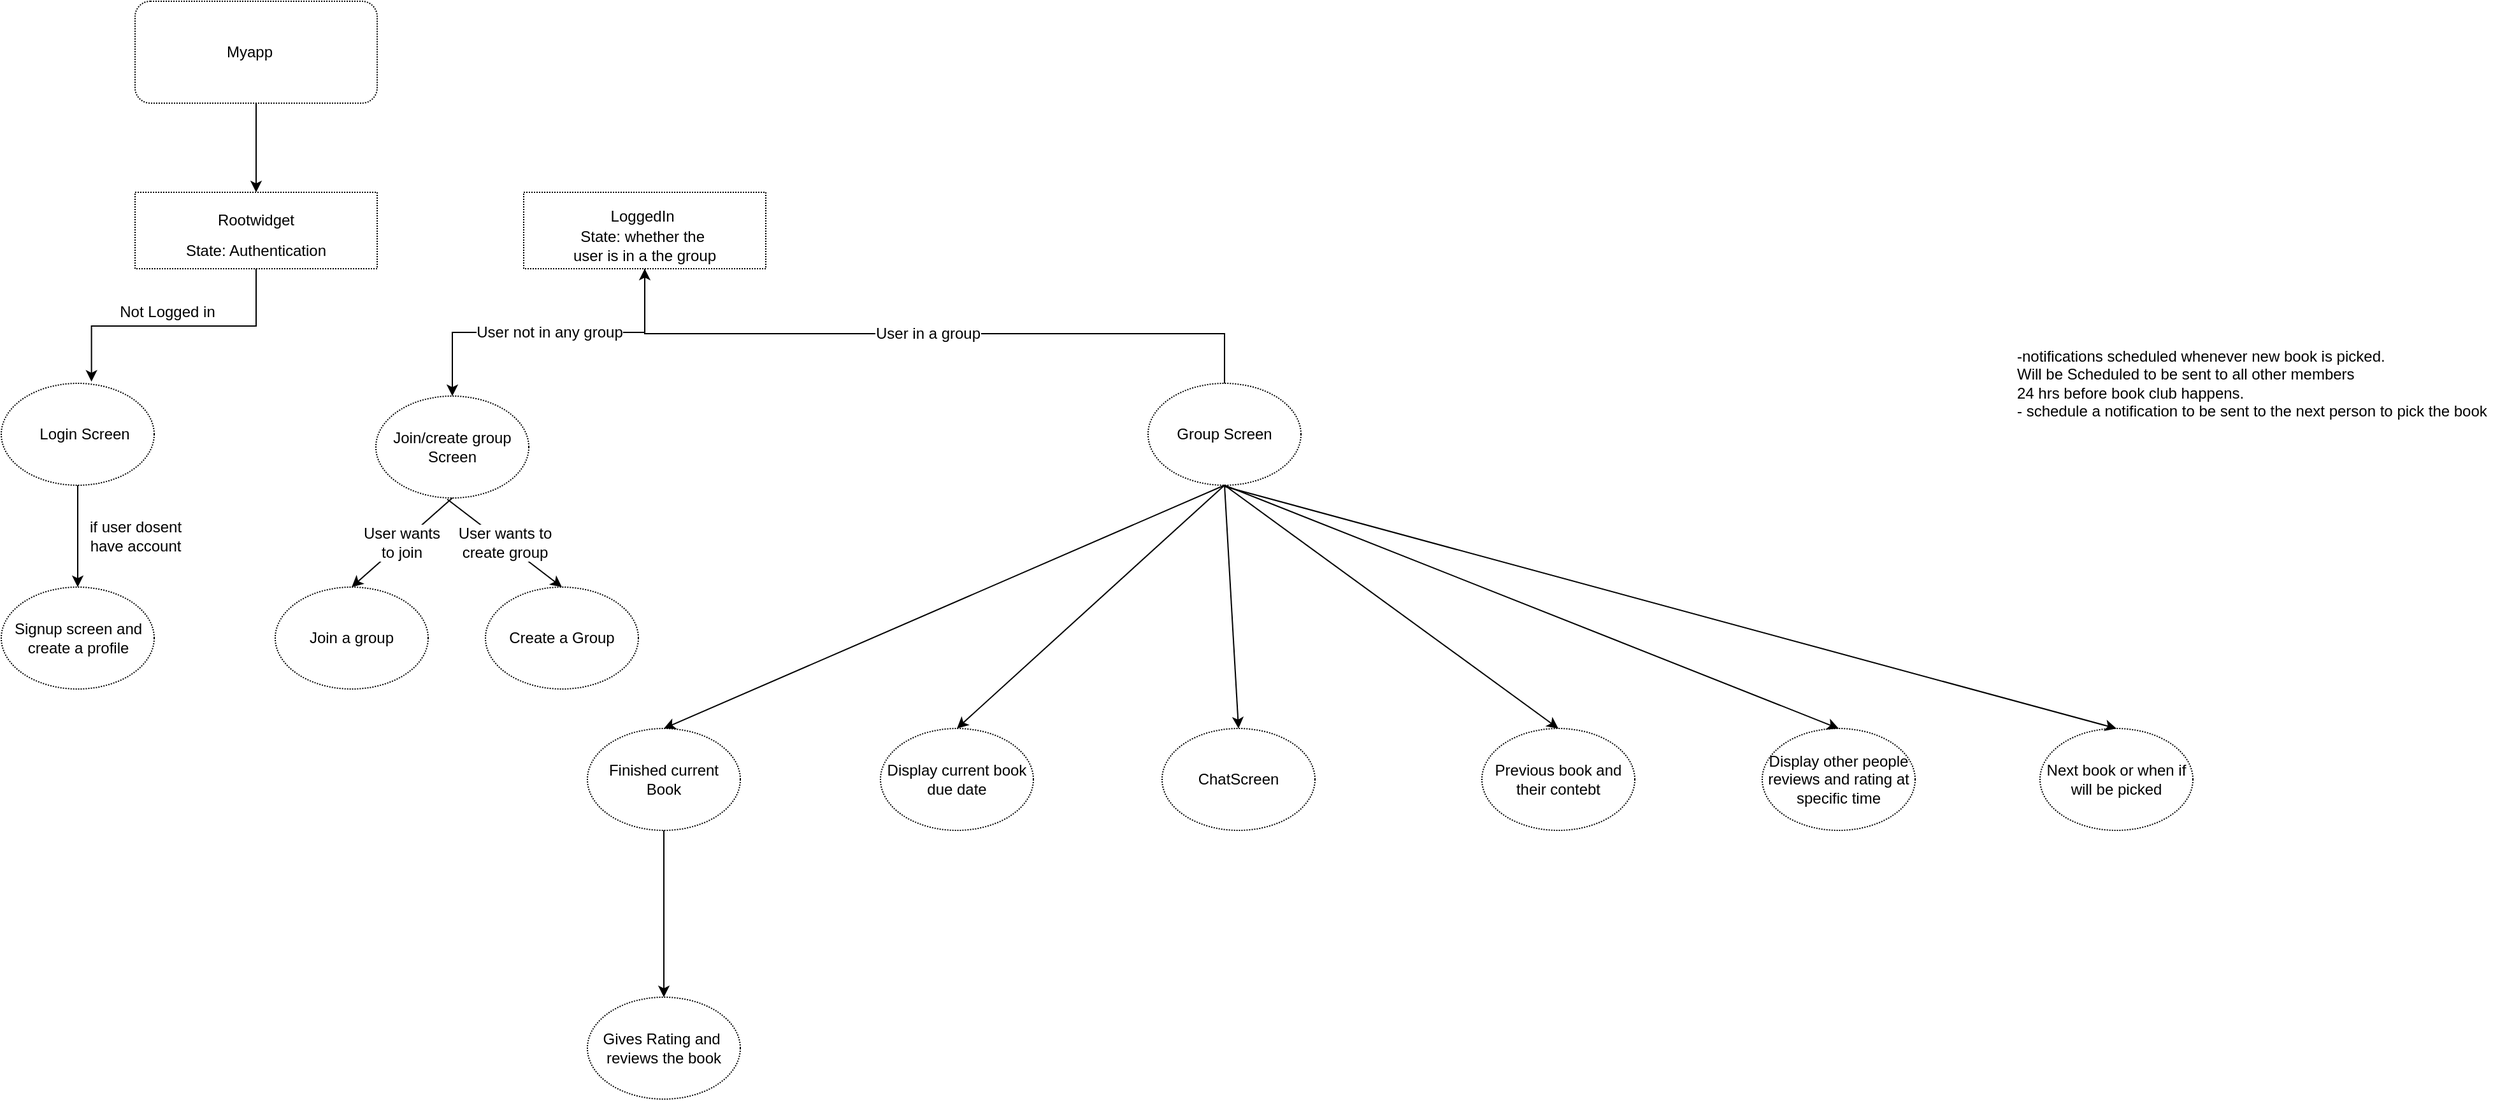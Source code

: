 <mxfile version="13.1.3" type="google"><diagram id="6ijygiH1e2IHuZjVnugx" name="Page-1"><mxGraphModel dx="1051" dy="358" grid="1" gridSize="10" guides="1" tooltips="1" connect="1" arrows="1" fold="1" page="1" pageScale="1" pageWidth="850" pageHeight="1100" math="0" shadow="0"><root><mxCell id="0"/><mxCell id="1" parent="0"/><mxCell id="6CIBxkzirCedEWKPa4lI-12" value="" style="edgeStyle=orthogonalEdgeStyle;rounded=0;orthogonalLoop=1;jettySize=auto;html=1;fontSize=20;" parent="1" source="6CIBxkzirCedEWKPa4lI-7" target="6CIBxkzirCedEWKPa4lI-10" edge="1"><mxGeometry relative="1" as="geometry"/></mxCell><mxCell id="6CIBxkzirCedEWKPa4lI-7" value="" style="rounded=1;whiteSpace=wrap;html=1;dashed=1;dashPattern=1 1;strokeWidth=1;fontSize=20;" parent="1" vertex="1"><mxGeometry x="175" y="99" width="190" height="80" as="geometry"/></mxCell><mxCell id="6CIBxkzirCedEWKPa4lI-9" value="Myapp" style="text;html=1;strokeColor=none;fillColor=none;align=center;verticalAlign=middle;whiteSpace=wrap;rounded=0;dashed=1;dashPattern=1 1;fontSize=12;" parent="1" vertex="1"><mxGeometry x="245" y="129" width="40" height="20" as="geometry"/></mxCell><mxCell id="6CIBxkzirCedEWKPa4lI-22" value="" style="edgeStyle=orthogonalEdgeStyle;rounded=0;orthogonalLoop=1;jettySize=auto;html=1;fontSize=12;entryX=0.59;entryY=-0.017;entryDx=0;entryDy=0;entryPerimeter=0;" parent="1" source="6CIBxkzirCedEWKPa4lI-10" target="6CIBxkzirCedEWKPa4lI-14" edge="1"><mxGeometry relative="1" as="geometry"><mxPoint x="270" y="389" as="targetPoint"/></mxGeometry></mxCell><mxCell id="6CIBxkzirCedEWKPa4lI-10" value="&lt;span style=&quot;font-size: 12px&quot;&gt;Rootwidget&lt;/span&gt;&lt;br style=&quot;font-size: 12px&quot;&gt;&lt;span style=&quot;font-size: 12px&quot;&gt;State: Authentication&lt;/span&gt;" style="rounded=0;whiteSpace=wrap;html=1;dashed=1;dashPattern=1 1;strokeWidth=1;fontSize=20;" parent="1" vertex="1"><mxGeometry x="175" y="249" width="190" height="60" as="geometry"/></mxCell><mxCell id="6CIBxkzirCedEWKPa4lI-26" value="" style="edgeStyle=orthogonalEdgeStyle;rounded=0;orthogonalLoop=1;jettySize=auto;html=1;fontSize=12;" parent="1" source="6CIBxkzirCedEWKPa4lI-14" target="6CIBxkzirCedEWKPa4lI-25" edge="1"><mxGeometry relative="1" as="geometry"/></mxCell><mxCell id="6CIBxkzirCedEWKPa4lI-14" value="" style="ellipse;whiteSpace=wrap;html=1;dashed=1;dashPattern=1 1;strokeWidth=1;fontSize=12;" parent="1" vertex="1"><mxGeometry x="70" y="399" width="120" height="80" as="geometry"/></mxCell><mxCell id="6CIBxkzirCedEWKPa4lI-25" value="" style="ellipse;whiteSpace=wrap;html=1;dashed=1;dashPattern=1 1;strokeWidth=1;fontSize=12;" parent="1" vertex="1"><mxGeometry x="70" y="559" width="120" height="80" as="geometry"/></mxCell><mxCell id="6CIBxkzirCedEWKPa4lI-23" value="Not Logged in" style="text;html=1;align=center;verticalAlign=middle;resizable=0;points=[];autosize=1;fontSize=12;" parent="1" vertex="1"><mxGeometry x="155" y="333" width="90" height="20" as="geometry"/></mxCell><mxCell id="6CIBxkzirCedEWKPa4lI-24" value="Login Screen&lt;br&gt;" style="text;html=1;align=center;verticalAlign=middle;resizable=0;points=[];autosize=1;fontSize=12;" parent="1" vertex="1"><mxGeometry x="90" y="429" width="90" height="20" as="geometry"/></mxCell><mxCell id="6CIBxkzirCedEWKPa4lI-27" value="Signup screen and &lt;br&gt;create a profile" style="text;html=1;align=center;verticalAlign=middle;resizable=0;points=[];autosize=1;fontSize=12;" parent="1" vertex="1"><mxGeometry x="70" y="584" width="120" height="30" as="geometry"/></mxCell><mxCell id="6CIBxkzirCedEWKPa4lI-28" value="if user dosent &lt;br&gt;have account" style="text;html=1;align=center;verticalAlign=middle;resizable=0;points=[];autosize=1;fontSize=12;" parent="1" vertex="1"><mxGeometry x="130" y="504" width="90" height="30" as="geometry"/></mxCell><mxCell id="6CIBxkzirCedEWKPa4lI-35" value="User not in any group" style="edgeStyle=orthogonalEdgeStyle;rounded=0;orthogonalLoop=1;jettySize=auto;html=1;fontSize=12;" parent="1" source="6CIBxkzirCedEWKPa4lI-32" target="6CIBxkzirCedEWKPa4lI-33" edge="1"><mxGeometry relative="1" as="geometry"/></mxCell><mxCell id="6CIBxkzirCedEWKPa4lI-32" value="&lt;div&gt;&lt;span style=&quot;font-size: 12px&quot;&gt;LoggedIn&amp;nbsp;&lt;/span&gt;&lt;/div&gt;&lt;font style=&quot;font-size: 12px&quot;&gt;&lt;div&gt;&lt;span&gt;State: whether the&amp;nbsp;&lt;/span&gt;&lt;/div&gt;&lt;div&gt;&lt;span&gt;user is in a the group&lt;/span&gt;&lt;/div&gt;&lt;/font&gt;" style="rounded=0;whiteSpace=wrap;html=1;dashed=1;dashPattern=1 1;strokeWidth=1;fontSize=20;align=center;" parent="1" vertex="1"><mxGeometry x="480" y="249" width="190" height="60" as="geometry"/></mxCell><mxCell id="6CIBxkzirCedEWKPa4lI-33" value="Join/create group&lt;br&gt;Screen" style="ellipse;whiteSpace=wrap;html=1;dashed=1;dashPattern=1 1;strokeWidth=1;fontSize=12;" parent="1" vertex="1"><mxGeometry x="364" y="409" width="120" height="80" as="geometry"/></mxCell><mxCell id="6CIBxkzirCedEWKPa4lI-39" value="User in a group" style="edgeStyle=orthogonalEdgeStyle;rounded=0;orthogonalLoop=1;jettySize=auto;html=1;fontSize=12;entryX=0.5;entryY=1;entryDx=0;entryDy=0;" parent="1" source="6CIBxkzirCedEWKPa4lI-34" target="6CIBxkzirCedEWKPa4lI-32" edge="1"><mxGeometry relative="1" as="geometry"><mxPoint x="780" y="329" as="targetPoint"/><Array as="points"><mxPoint x="1030" y="360"/><mxPoint x="575" y="360"/></Array></mxGeometry></mxCell><mxCell id="6CIBxkzirCedEWKPa4lI-34" value="Group Screen" style="ellipse;whiteSpace=wrap;html=1;dashed=1;dashPattern=1 1;strokeWidth=1;fontSize=12;" parent="1" vertex="1"><mxGeometry x="970" y="399" width="120" height="80" as="geometry"/></mxCell><mxCell id="6CIBxkzirCedEWKPa4lI-40" value="Join a group" style="ellipse;whiteSpace=wrap;html=1;dashed=1;dashPattern=1 1;strokeWidth=1;fontSize=12;" parent="1" vertex="1"><mxGeometry x="285" y="559" width="120" height="80" as="geometry"/></mxCell><mxCell id="6CIBxkzirCedEWKPa4lI-41" value="Create a Group" style="ellipse;whiteSpace=wrap;html=1;dashed=1;dashPattern=1 1;strokeWidth=1;fontSize=12;" parent="1" vertex="1"><mxGeometry x="450" y="559" width="120" height="80" as="geometry"/></mxCell><mxCell id="6CIBxkzirCedEWKPa4lI-47" value="User wants&lt;br&gt;to join" style="endArrow=classic;html=1;fontSize=12;entryX=0.5;entryY=0;entryDx=0;entryDy=0;exitX=0.5;exitY=1;exitDx=0;exitDy=0;" parent="1" source="6CIBxkzirCedEWKPa4lI-33" target="6CIBxkzirCedEWKPa4lI-40" edge="1"><mxGeometry width="50" height="50" relative="1" as="geometry"><mxPoint x="390" y="490" as="sourcePoint"/><mxPoint x="440" y="440" as="targetPoint"/></mxGeometry></mxCell><mxCell id="6CIBxkzirCedEWKPa4lI-48" value="User wants to &lt;br&gt;create group" style="endArrow=classic;html=1;fontSize=12;entryX=0.5;entryY=0;entryDx=0;entryDy=0;" parent="1" target="6CIBxkzirCedEWKPa4lI-41" edge="1"><mxGeometry width="50" height="50" relative="1" as="geometry"><mxPoint x="420" y="490" as="sourcePoint"/><mxPoint x="355" y="569" as="targetPoint"/></mxGeometry></mxCell><mxCell id="6CIBxkzirCedEWKPa4lI-49" value="Finished current&lt;br&gt;Book" style="ellipse;whiteSpace=wrap;html=1;dashed=1;dashPattern=1 1;strokeWidth=1;fontSize=12;" parent="1" vertex="1"><mxGeometry x="530" y="670" width="120" height="80" as="geometry"/></mxCell><mxCell id="6CIBxkzirCedEWKPa4lI-50" value="Gives Rating and&amp;nbsp;&lt;br&gt;reviews the book" style="ellipse;whiteSpace=wrap;html=1;dashed=1;dashPattern=1 1;strokeWidth=1;fontSize=12;" parent="1" vertex="1"><mxGeometry x="530" y="881" width="120" height="80" as="geometry"/></mxCell><mxCell id="6CIBxkzirCedEWKPa4lI-51" value="" style="endArrow=classic;html=1;fontSize=12;exitX=0.5;exitY=1;exitDx=0;exitDy=0;entryX=0.5;entryY=0;entryDx=0;entryDy=0;" parent="1" source="6CIBxkzirCedEWKPa4lI-34" target="6CIBxkzirCedEWKPa4lI-49" edge="1"><mxGeometry width="50" height="50" relative="1" as="geometry"><mxPoint x="310" y="770" as="sourcePoint"/><mxPoint x="360" y="720" as="targetPoint"/></mxGeometry></mxCell><mxCell id="6CIBxkzirCedEWKPa4lI-52" value="" style="endArrow=classic;html=1;fontSize=12;exitX=0.5;exitY=1;exitDx=0;exitDy=0;entryX=0.5;entryY=0;entryDx=0;entryDy=0;" parent="1" source="6CIBxkzirCedEWKPa4lI-49" target="6CIBxkzirCedEWKPa4lI-50" edge="1"><mxGeometry width="50" height="50" relative="1" as="geometry"><mxPoint x="610" y="760" as="sourcePoint"/><mxPoint x="660" y="710" as="targetPoint"/></mxGeometry></mxCell><mxCell id="6CIBxkzirCedEWKPa4lI-53" value="Display current book due date" style="ellipse;whiteSpace=wrap;html=1;dashed=1;dashPattern=1 1;strokeWidth=1;fontSize=12;" parent="1" vertex="1"><mxGeometry x="760" y="670" width="120" height="80" as="geometry"/></mxCell><mxCell id="6CIBxkzirCedEWKPa4lI-54" value="ChatScreen" style="ellipse;whiteSpace=wrap;html=1;dashed=1;dashPattern=1 1;strokeWidth=1;fontSize=12;" parent="1" vertex="1"><mxGeometry x="981" y="670" width="120" height="80" as="geometry"/></mxCell><mxCell id="6CIBxkzirCedEWKPa4lI-55" value="" style="endArrow=classic;html=1;fontSize=12;entryX=0.5;entryY=0;entryDx=0;entryDy=0;exitX=0.5;exitY=1;exitDx=0;exitDy=0;" parent="1" source="6CIBxkzirCedEWKPa4lI-34" target="6CIBxkzirCedEWKPa4lI-53" edge="1"><mxGeometry width="50" height="50" relative="1" as="geometry"><mxPoint x="780" y="490" as="sourcePoint"/><mxPoint x="850" y="560" as="targetPoint"/></mxGeometry></mxCell><mxCell id="6CIBxkzirCedEWKPa4lI-56" value="" style="endArrow=classic;html=1;fontSize=12;entryX=0.5;entryY=0;entryDx=0;entryDy=0;exitX=0.5;exitY=1;exitDx=0;exitDy=0;" parent="1" source="6CIBxkzirCedEWKPa4lI-34" target="6CIBxkzirCedEWKPa4lI-54" edge="1"><mxGeometry width="50" height="50" relative="1" as="geometry"><mxPoint x="780" y="491" as="sourcePoint"/><mxPoint x="1130.0" y="558" as="targetPoint"/></mxGeometry></mxCell><mxCell id="6CIBxkzirCedEWKPa4lI-57" value="Previous book and their contebt" style="ellipse;whiteSpace=wrap;html=1;dashed=1;dashPattern=1 1;strokeWidth=1;fontSize=12;" parent="1" vertex="1"><mxGeometry x="1232" y="670" width="120" height="80" as="geometry"/></mxCell><mxCell id="6CIBxkzirCedEWKPa4lI-59" value="Display other people reviews and rating at specific time" style="ellipse;whiteSpace=wrap;html=1;dashed=1;dashPattern=1 1;strokeWidth=1;fontSize=12;" parent="1" vertex="1"><mxGeometry x="1452" y="670" width="120" height="80" as="geometry"/></mxCell><mxCell id="6CIBxkzirCedEWKPa4lI-60" value="" style="endArrow=classic;html=1;fontSize=12;exitX=0.5;exitY=1;exitDx=0;exitDy=0;entryX=0.5;entryY=0;entryDx=0;entryDy=0;" parent="1" source="6CIBxkzirCedEWKPa4lI-34" target="6CIBxkzirCedEWKPa4lI-57" edge="1"><mxGeometry width="50" height="50" relative="1" as="geometry"><mxPoint x="1130" y="680" as="sourcePoint"/><mxPoint x="1180" y="630" as="targetPoint"/></mxGeometry></mxCell><mxCell id="6CIBxkzirCedEWKPa4lI-61" value="" style="endArrow=classic;html=1;fontSize=12;exitX=0.5;exitY=1;exitDx=0;exitDy=0;entryX=0.5;entryY=0;entryDx=0;entryDy=0;" parent="1" source="6CIBxkzirCedEWKPa4lI-34" target="6CIBxkzirCedEWKPa4lI-59" edge="1"><mxGeometry width="50" height="50" relative="1" as="geometry"><mxPoint x="790.0" y="499" as="sourcePoint"/><mxPoint x="1302" y="680" as="targetPoint"/></mxGeometry></mxCell><mxCell id="6CIBxkzirCedEWKPa4lI-62" value="Next book or when if will be picked" style="ellipse;whiteSpace=wrap;html=1;dashed=1;dashPattern=1 1;strokeWidth=1;fontSize=12;" parent="1" vertex="1"><mxGeometry x="1670" y="670" width="120" height="80" as="geometry"/></mxCell><mxCell id="6CIBxkzirCedEWKPa4lI-63" value="" style="endArrow=classic;html=1;fontSize=12;entryX=0.5;entryY=0;entryDx=0;entryDy=0;" parent="1" target="6CIBxkzirCedEWKPa4lI-62" edge="1"><mxGeometry width="50" height="50" relative="1" as="geometry"><mxPoint x="1030" y="480" as="sourcePoint"/><mxPoint x="1522" y="680" as="targetPoint"/></mxGeometry></mxCell><mxCell id="6CIBxkzirCedEWKPa4lI-64" value="-notifications scheduled whenever new book is picked. &lt;br&gt;Will be Scheduled to be sent to all other members &lt;br&gt;24 hrs before book club happens.&lt;br&gt;- schedule a notification to be sent to the next person to pick the book" style="text;html=1;align=left;verticalAlign=middle;resizable=0;points=[];autosize=1;fontSize=12;" parent="1" vertex="1"><mxGeometry x="1650" y="369" width="380" height="60" as="geometry"/></mxCell></root></mxGraphModel></diagram></mxfile>